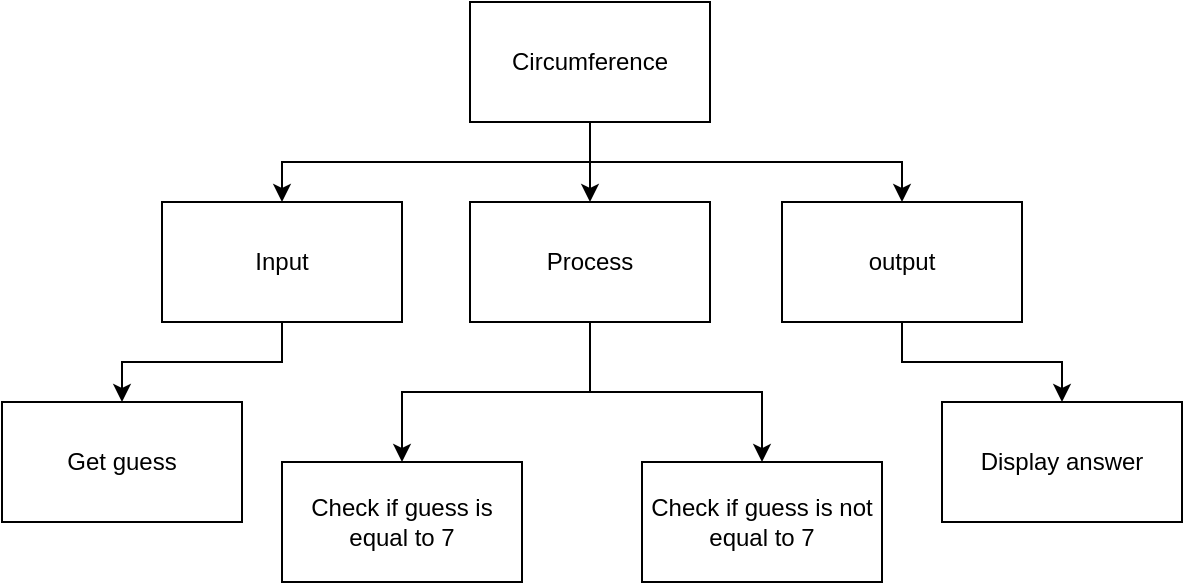 <mxfile>
    <diagram id="KjG14Q_7bZ2Fs4syXYFA" name="Top Down">
        <mxGraphModel dx="1074" dy="760" grid="1" gridSize="10" guides="1" tooltips="1" connect="1" arrows="1" fold="1" page="1" pageScale="1" pageWidth="827" pageHeight="1169" math="0" shadow="0">
            <root>
                <mxCell id="0"/>
                <mxCell id="1" parent="0"/>
                <mxCell id="QtO_xw6DOo0jZK6YUWM9-8" value="" style="edgeStyle=none;html=1;" parent="1" source="QtO_xw6DOo0jZK6YUWM9-1" target="QtO_xw6DOo0jZK6YUWM9-3" edge="1">
                    <mxGeometry relative="1" as="geometry"/>
                </mxCell>
                <mxCell id="QtO_xw6DOo0jZK6YUWM9-9" style="edgeStyle=orthogonalEdgeStyle;html=1;entryX=0.5;entryY=0;entryDx=0;entryDy=0;rounded=0;" parent="1" source="QtO_xw6DOo0jZK6YUWM9-1" target="QtO_xw6DOo0jZK6YUWM9-2" edge="1">
                    <mxGeometry relative="1" as="geometry">
                        <Array as="points">
                            <mxPoint x="414" y="160"/>
                            <mxPoint x="260" y="160"/>
                        </Array>
                    </mxGeometry>
                </mxCell>
                <mxCell id="QtO_xw6DOo0jZK6YUWM9-10" style="edgeStyle=orthogonalEdgeStyle;html=1;entryX=0.5;entryY=0;entryDx=0;entryDy=0;rounded=0;" parent="1" source="QtO_xw6DOo0jZK6YUWM9-1" target="QtO_xw6DOo0jZK6YUWM9-4" edge="1">
                    <mxGeometry relative="1" as="geometry">
                        <Array as="points">
                            <mxPoint x="414" y="160"/>
                            <mxPoint x="570" y="160"/>
                        </Array>
                    </mxGeometry>
                </mxCell>
                <mxCell id="QtO_xw6DOo0jZK6YUWM9-1" value="Circumference" style="rounded=0;whiteSpace=wrap;html=1;" parent="1" vertex="1">
                    <mxGeometry x="354" y="80" width="120" height="60" as="geometry"/>
                </mxCell>
                <mxCell id="QtO_xw6DOo0jZK6YUWM9-11" value="" style="edgeStyle=orthogonalEdgeStyle;rounded=0;html=1;" parent="1" source="QtO_xw6DOo0jZK6YUWM9-2" target="QtO_xw6DOo0jZK6YUWM9-5" edge="1">
                    <mxGeometry relative="1" as="geometry"/>
                </mxCell>
                <mxCell id="QtO_xw6DOo0jZK6YUWM9-2" value="Input" style="rounded=0;whiteSpace=wrap;html=1;" parent="1" vertex="1">
                    <mxGeometry x="200" y="180" width="120" height="60" as="geometry"/>
                </mxCell>
                <mxCell id="QtO_xw6DOo0jZK6YUWM9-12" value="" style="edgeStyle=orthogonalEdgeStyle;rounded=0;html=1;" parent="1" source="QtO_xw6DOo0jZK6YUWM9-3" target="QtO_xw6DOo0jZK6YUWM9-6" edge="1">
                    <mxGeometry relative="1" as="geometry"/>
                </mxCell>
                <mxCell id="I6E6YCgVaJ6XP4og__W6-2" style="edgeStyle=orthogonalEdgeStyle;rounded=0;html=1;entryX=0.5;entryY=0;entryDx=0;entryDy=0;" edge="1" parent="1" source="QtO_xw6DOo0jZK6YUWM9-3" target="I6E6YCgVaJ6XP4og__W6-1">
                    <mxGeometry relative="1" as="geometry"/>
                </mxCell>
                <mxCell id="QtO_xw6DOo0jZK6YUWM9-3" value="Process" style="rounded=0;whiteSpace=wrap;html=1;" parent="1" vertex="1">
                    <mxGeometry x="354" y="180" width="120" height="60" as="geometry"/>
                </mxCell>
                <mxCell id="QtO_xw6DOo0jZK6YUWM9-13" value="" style="edgeStyle=orthogonalEdgeStyle;rounded=0;html=1;" parent="1" source="QtO_xw6DOo0jZK6YUWM9-4" target="QtO_xw6DOo0jZK6YUWM9-7" edge="1">
                    <mxGeometry relative="1" as="geometry"/>
                </mxCell>
                <mxCell id="QtO_xw6DOo0jZK6YUWM9-4" value="output" style="rounded=0;whiteSpace=wrap;html=1;" parent="1" vertex="1">
                    <mxGeometry x="510" y="180" width="120" height="60" as="geometry"/>
                </mxCell>
                <mxCell id="QtO_xw6DOo0jZK6YUWM9-5" value="Get guess" style="rounded=0;whiteSpace=wrap;html=1;" parent="1" vertex="1">
                    <mxGeometry x="120" y="280" width="120" height="60" as="geometry"/>
                </mxCell>
                <mxCell id="QtO_xw6DOo0jZK6YUWM9-6" value="Check if guess is equal to 7" style="rounded=0;whiteSpace=wrap;html=1;" parent="1" vertex="1">
                    <mxGeometry x="260" y="310" width="120" height="60" as="geometry"/>
                </mxCell>
                <mxCell id="QtO_xw6DOo0jZK6YUWM9-7" value="Display answer" style="rounded=0;whiteSpace=wrap;html=1;" parent="1" vertex="1">
                    <mxGeometry x="590" y="280" width="120" height="60" as="geometry"/>
                </mxCell>
                <mxCell id="I6E6YCgVaJ6XP4og__W6-1" value="Check if guess is not equal to 7" style="rounded=0;whiteSpace=wrap;html=1;" vertex="1" parent="1">
                    <mxGeometry x="440" y="310" width="120" height="60" as="geometry"/>
                </mxCell>
            </root>
        </mxGraphModel>
    </diagram>
    <diagram id="aqkya4TFRdpiTSBKbrii" name="Flowchart">
        <mxGraphModel dx="1074" dy="760" grid="1" gridSize="10" guides="1" tooltips="1" connect="1" arrows="1" fold="1" page="1" pageScale="1" pageWidth="827" pageHeight="1169" math="0" shadow="0">
            <root>
                <mxCell id="7Z-LrOooxTyzb09muiCP-0"/>
                <mxCell id="7Z-LrOooxTyzb09muiCP-1" parent="7Z-LrOooxTyzb09muiCP-0"/>
                <mxCell id="7Z-LrOooxTyzb09muiCP-7" value="" style="edgeStyle=none;html=1;" parent="7Z-LrOooxTyzb09muiCP-1" source="7Z-LrOooxTyzb09muiCP-2" target="7Z-LrOooxTyzb09muiCP-3" edge="1">
                    <mxGeometry relative="1" as="geometry"/>
                </mxCell>
                <mxCell id="7Z-LrOooxTyzb09muiCP-2" value="Start" style="strokeWidth=2;html=1;shape=mxgraph.flowchart.terminator;whiteSpace=wrap;" parent="7Z-LrOooxTyzb09muiCP-1" vertex="1">
                    <mxGeometry x="364" y="80" width="100" height="60" as="geometry"/>
                </mxCell>
                <mxCell id="7Z-LrOooxTyzb09muiCP-8" value="" style="edgeStyle=none;html=1;" parent="7Z-LrOooxTyzb09muiCP-1" source="7Z-LrOooxTyzb09muiCP-3" edge="1">
                    <mxGeometry relative="1" as="geometry">
                        <mxPoint x="414" y="260" as="targetPoint"/>
                    </mxGeometry>
                </mxCell>
                <mxCell id="7Z-LrOooxTyzb09muiCP-3" value="Get guess" style="shape=parallelogram;html=1;strokeWidth=2;perimeter=parallelogramPerimeter;whiteSpace=wrap;rounded=1;arcSize=12;size=0.23;" parent="7Z-LrOooxTyzb09muiCP-1" vertex="1">
                    <mxGeometry x="364" y="170" width="100" height="60" as="geometry"/>
                </mxCell>
                <mxCell id="7Z-LrOooxTyzb09muiCP-10" value="" style="edgeStyle=none;html=1;" parent="7Z-LrOooxTyzb09muiCP-1" source="7Z-LrOooxTyzb09muiCP-5" target="7Z-LrOooxTyzb09muiCP-6" edge="1">
                    <mxGeometry relative="1" as="geometry"/>
                </mxCell>
                <mxCell id="7Z-LrOooxTyzb09muiCP-5" value="Print &quot;you got it!&quot;" style="shape=parallelogram;html=1;strokeWidth=2;perimeter=parallelogramPerimeter;whiteSpace=wrap;rounded=1;arcSize=12;size=0.23;" parent="7Z-LrOooxTyzb09muiCP-1" vertex="1">
                    <mxGeometry x="331" y="390" width="166" height="60" as="geometry"/>
                </mxCell>
                <mxCell id="7Z-LrOooxTyzb09muiCP-6" value="Stop" style="strokeWidth=2;html=1;shape=mxgraph.flowchart.terminator;whiteSpace=wrap;" parent="7Z-LrOooxTyzb09muiCP-1" vertex="1">
                    <mxGeometry x="364" y="590" width="100" height="60" as="geometry"/>
                </mxCell>
                <mxCell id="1" value="" style="edgeStyle=none;html=1;" edge="1" parent="7Z-LrOooxTyzb09muiCP-1" source="0" target="7Z-LrOooxTyzb09muiCP-5">
                    <mxGeometry relative="1" as="geometry"/>
                </mxCell>
                <mxCell id="9" style="edgeStyle=orthogonalEdgeStyle;rounded=0;html=1;entryX=0.5;entryY=0;entryDx=0;entryDy=0;entryPerimeter=0;" edge="1" parent="7Z-LrOooxTyzb09muiCP-1" source="0" target="7">
                    <mxGeometry relative="1" as="geometry"/>
                </mxCell>
                <mxCell id="0" value="if guess == 7" style="strokeWidth=2;html=1;shape=mxgraph.flowchart.decision;whiteSpace=wrap;" vertex="1" parent="7Z-LrOooxTyzb09muiCP-1">
                    <mxGeometry x="364" y="260" width="100" height="100" as="geometry"/>
                </mxCell>
                <mxCell id="3" value="True" style="text;strokeColor=none;fillColor=none;html=1;fontSize=24;fontStyle=1;verticalAlign=middle;align=center;" vertex="1" parent="7Z-LrOooxTyzb09muiCP-1">
                    <mxGeometry x="354" y="360" width="60" height="20" as="geometry"/>
                </mxCell>
                <mxCell id="4" value="False" style="text;strokeColor=none;fillColor=none;html=1;fontSize=24;fontStyle=1;verticalAlign=middle;align=center;" vertex="1" parent="7Z-LrOooxTyzb09muiCP-1">
                    <mxGeometry x="464" y="280" width="70" height="20" as="geometry"/>
                </mxCell>
                <mxCell id="11" value="" style="edgeStyle=orthogonalEdgeStyle;rounded=0;html=1;" edge="1" parent="7Z-LrOooxTyzb09muiCP-1" source="7" target="10">
                    <mxGeometry relative="1" as="geometry"/>
                </mxCell>
                <mxCell id="14" style="edgeStyle=orthogonalEdgeStyle;rounded=0;html=1;entryX=0.5;entryY=0;entryDx=0;entryDy=0;entryPerimeter=0;" edge="1" parent="7Z-LrOooxTyzb09muiCP-1" source="7" target="7Z-LrOooxTyzb09muiCP-6">
                    <mxGeometry relative="1" as="geometry">
                        <Array as="points">
                            <mxPoint x="680" y="380"/>
                            <mxPoint x="680" y="570"/>
                            <mxPoint x="414" y="570"/>
                        </Array>
                    </mxGeometry>
                </mxCell>
                <mxCell id="7" value="if guess != 7" style="strokeWidth=2;html=1;shape=mxgraph.flowchart.decision;whiteSpace=wrap;" vertex="1" parent="7Z-LrOooxTyzb09muiCP-1">
                    <mxGeometry x="520" y="330" width="100" height="100" as="geometry"/>
                </mxCell>
                <mxCell id="13" style="edgeStyle=orthogonalEdgeStyle;rounded=0;html=1;entryX=0.5;entryY=0;entryDx=0;entryDy=0;entryPerimeter=0;" edge="1" parent="7Z-LrOooxTyzb09muiCP-1" source="10" target="7Z-LrOooxTyzb09muiCP-6">
                    <mxGeometry relative="1" as="geometry">
                        <Array as="points">
                            <mxPoint x="570" y="550"/>
                            <mxPoint x="414" y="550"/>
                        </Array>
                    </mxGeometry>
                </mxCell>
                <mxCell id="10" value="Print &quot;maybe next time!&quot;" style="shape=parallelogram;html=1;strokeWidth=2;perimeter=parallelogramPerimeter;whiteSpace=wrap;rounded=1;arcSize=12;size=0.23;" vertex="1" parent="7Z-LrOooxTyzb09muiCP-1">
                    <mxGeometry x="478.5" y="460" width="183" height="60" as="geometry"/>
                </mxCell>
                <mxCell id="12" value="True" style="text;strokeColor=none;fillColor=none;html=1;fontSize=24;fontStyle=1;verticalAlign=middle;align=center;" vertex="1" parent="7Z-LrOooxTyzb09muiCP-1">
                    <mxGeometry x="510" y="430" width="60" height="20" as="geometry"/>
                </mxCell>
                <mxCell id="15" value="False" style="text;strokeColor=none;fillColor=none;html=1;fontSize=24;fontStyle=1;verticalAlign=middle;align=center;" vertex="1" parent="7Z-LrOooxTyzb09muiCP-1">
                    <mxGeometry x="620" y="350" width="70" height="20" as="geometry"/>
                </mxCell>
            </root>
        </mxGraphModel>
    </diagram>
</mxfile>